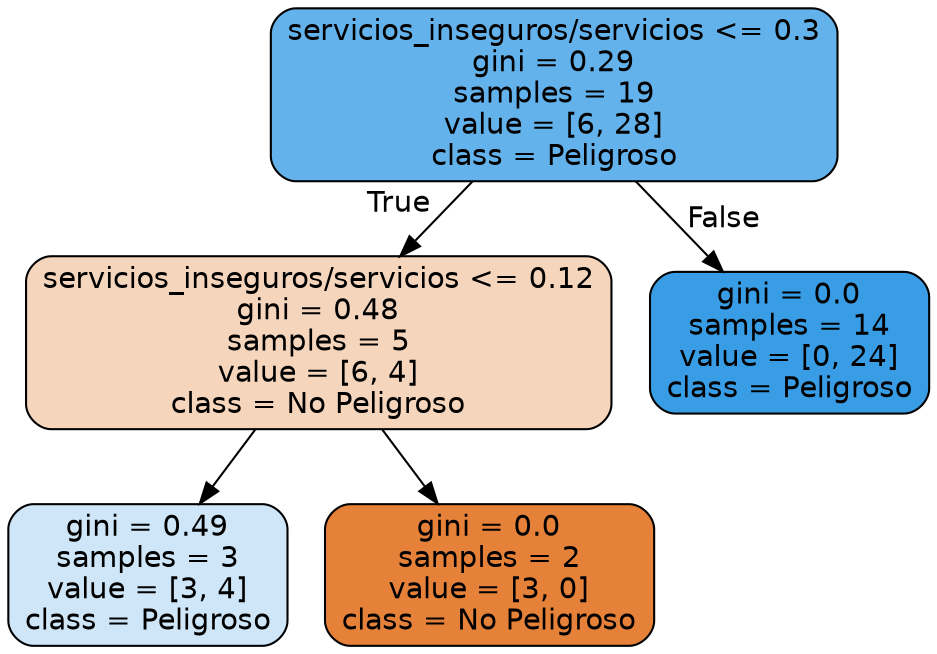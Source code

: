 digraph Tree {
node [shape=box, style="filled, rounded", color="black", fontname="helvetica"] ;
edge [fontname="helvetica"] ;
0 [label="servicios_inseguros/servicios <= 0.3\ngini = 0.29\nsamples = 19\nvalue = [6, 28]\nclass = Peligroso", fillcolor="#63b2eb"] ;
1 [label="servicios_inseguros/servicios <= 0.12\ngini = 0.48\nsamples = 5\nvalue = [6, 4]\nclass = No Peligroso", fillcolor="#f6d5bd"] ;
0 -> 1 [labeldistance=2.5, labelangle=45, headlabel="True"] ;
2 [label="gini = 0.49\nsamples = 3\nvalue = [3, 4]\nclass = Peligroso", fillcolor="#cee6f8"] ;
1 -> 2 ;
3 [label="gini = 0.0\nsamples = 2\nvalue = [3, 0]\nclass = No Peligroso", fillcolor="#e58139"] ;
1 -> 3 ;
4 [label="gini = 0.0\nsamples = 14\nvalue = [0, 24]\nclass = Peligroso", fillcolor="#399de5"] ;
0 -> 4 [labeldistance=2.5, labelangle=-45, headlabel="False"] ;
}